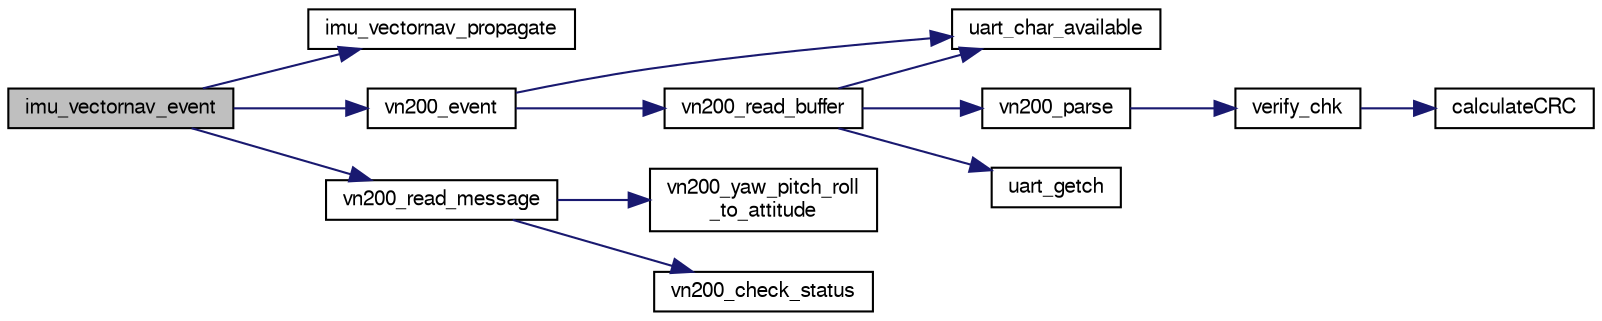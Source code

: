 digraph "imu_vectornav_event"
{
  edge [fontname="FreeSans",fontsize="10",labelfontname="FreeSans",labelfontsize="10"];
  node [fontname="FreeSans",fontsize="10",shape=record];
  rankdir="LR";
  Node1 [label="imu_vectornav_event",height=0.2,width=0.4,color="black", fillcolor="grey75", style="filled", fontcolor="black"];
  Node1 -> Node2 [color="midnightblue",fontsize="10",style="solid",fontname="FreeSans"];
  Node2 [label="imu_vectornav_propagate",height=0.2,width=0.4,color="black", fillcolor="white", style="filled",URL="$imu__vectornav_8c.html#aa773e594a6e95f3ca4aad637b7fc546c",tooltip="Send ABI messages. "];
  Node1 -> Node3 [color="midnightblue",fontsize="10",style="solid",fontname="FreeSans"];
  Node3 [label="vn200_event",height=0.2,width=0.4,color="black", fillcolor="white", style="filled",URL="$vn200__serial_8c.html#a3d81e2dac2ecada08b2be854a776b118"];
  Node3 -> Node4 [color="midnightblue",fontsize="10",style="solid",fontname="FreeSans"];
  Node4 [label="uart_char_available",height=0.2,width=0.4,color="black", fillcolor="white", style="filled",URL="$linux_2mcu__periph_2uart__arch_8c.html#a663f41657d0ad8e115fc7709b071d749",tooltip="Check UART for available chars in receive buffer. "];
  Node3 -> Node5 [color="midnightblue",fontsize="10",style="solid",fontname="FreeSans"];
  Node5 [label="vn200_read_buffer",height=0.2,width=0.4,color="black", fillcolor="white", style="filled",URL="$vn200__serial_8c.html#ab4e1d57f1c673bb4b96a74cdb9b63480"];
  Node5 -> Node4 [color="midnightblue",fontsize="10",style="solid",fontname="FreeSans"];
  Node5 -> Node6 [color="midnightblue",fontsize="10",style="solid",fontname="FreeSans"];
  Node6 [label="vn200_parse",height=0.2,width=0.4,color="black", fillcolor="white", style="filled",URL="$vn200__serial_8c.html#ac1686e2d6ad01507cfe022f2abbc8f7d",tooltip="Packet Collection & state machine. "];
  Node6 -> Node7 [color="midnightblue",fontsize="10",style="solid",fontname="FreeSans"];
  Node7 [label="verify_chk",height=0.2,width=0.4,color="black", fillcolor="white", style="filled",URL="$vn200__serial_8c.html#ae28fd86966eafa975b528e8253ccfe40",tooltip="Verify checksum. "];
  Node7 -> Node8 [color="midnightblue",fontsize="10",style="solid",fontname="FreeSans"];
  Node8 [label="calculateCRC",height=0.2,width=0.4,color="black", fillcolor="white", style="filled",URL="$vn200__serial_8c.html#a4534893dcb2459077ceb871a388ad0ce",tooltip="Calculates the 16-bit CRC for the given ASCII or binary message. "];
  Node5 -> Node9 [color="midnightblue",fontsize="10",style="solid",fontname="FreeSans"];
  Node9 [label="uart_getch",height=0.2,width=0.4,color="black", fillcolor="white", style="filled",URL="$chibios_2mcu__periph_2uart__arch_8c.html#adb9a60ec94a31a08e6454ccf64f24039"];
  Node1 -> Node10 [color="midnightblue",fontsize="10",style="solid",fontname="FreeSans"];
  Node10 [label="vn200_read_message",height=0.2,width=0.4,color="black", fillcolor="white", style="filled",URL="$vn200__serial_8c.html#a13f1a793a1a690aa4ff89764262c3644",tooltip="Read received message and populate data struct with new measurements. "];
  Node10 -> Node11 [color="midnightblue",fontsize="10",style="solid",fontname="FreeSans"];
  Node11 [label="vn200_yaw_pitch_roll\l_to_attitude",height=0.2,width=0.4,color="black", fillcolor="white", style="filled",URL="$vn200__serial_8c.html#a43111461bc87c4acc7776c1066392596",tooltip="Convert yaw, pitch, and roll data from VectorNav to correct attitude yaw(0), pitch(1), roll(2) -> phi, theta, psi [deg] -> rad. "];
  Node10 -> Node12 [color="midnightblue",fontsize="10",style="solid",fontname="FreeSans"];
  Node12 [label="vn200_check_status",height=0.2,width=0.4,color="black", fillcolor="white", style="filled",URL="$vn200__serial_8c.html#a8691ed20ea97b2e193d9daf4501799bd",tooltip="Check INS status. "];
}
